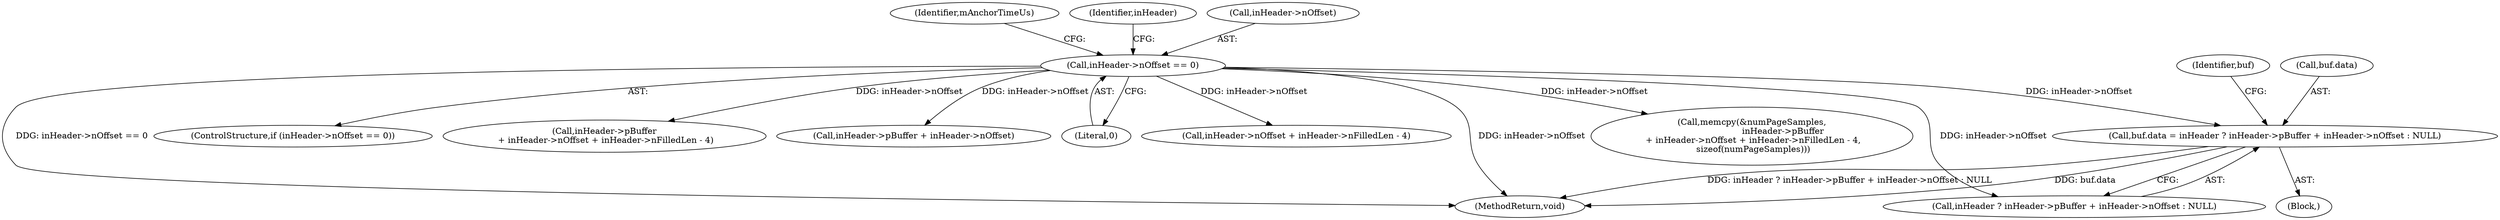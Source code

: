 digraph "0_Android_4e32001e4196f39ddd0b86686ae0231c8f5ed944_0@integer" {
"1000352" [label="(Call,buf.data = inHeader ? inHeader->pBuffer + inHeader->nOffset : NULL)"];
"1000323" [label="(Call,inHeader->nOffset == 0)"];
"1000368" [label="(Identifier,buf)"];
"1000588" [label="(MethodReturn,void)"];
"1000330" [label="(Identifier,mAnchorTimeUs)"];
"1000304" [label="(Call,memcpy(&numPageSamples,\n                       inHeader->pBuffer\n + inHeader->nOffset + inHeader->nFilledLen - 4,\n sizeof(numPageSamples)))"];
"1000353" [label="(Call,buf.data)"];
"1000356" [label="(Call,inHeader ? inHeader->pBuffer + inHeader->nOffset : NULL)"];
"1000322" [label="(ControlStructure,if (inHeader->nOffset == 0))"];
"1000307" [label="(Call,inHeader->pBuffer\n + inHeader->nOffset + inHeader->nFilledLen - 4)"];
"1000358" [label="(Call,inHeader->pBuffer + inHeader->nOffset)"];
"1000323" [label="(Call,inHeader->nOffset == 0)"];
"1000352" [label="(Call,buf.data = inHeader ? inHeader->pBuffer + inHeader->nOffset : NULL)"];
"1000240" [label="(Block,)"];
"1000327" [label="(Literal,0)"];
"1000339" [label="(Identifier,inHeader)"];
"1000311" [label="(Call,inHeader->nOffset + inHeader->nFilledLen - 4)"];
"1000324" [label="(Call,inHeader->nOffset)"];
"1000352" -> "1000240"  [label="AST: "];
"1000352" -> "1000356"  [label="CFG: "];
"1000353" -> "1000352"  [label="AST: "];
"1000356" -> "1000352"  [label="AST: "];
"1000368" -> "1000352"  [label="CFG: "];
"1000352" -> "1000588"  [label="DDG: inHeader ? inHeader->pBuffer + inHeader->nOffset : NULL"];
"1000352" -> "1000588"  [label="DDG: buf.data"];
"1000323" -> "1000352"  [label="DDG: inHeader->nOffset"];
"1000323" -> "1000322"  [label="AST: "];
"1000323" -> "1000327"  [label="CFG: "];
"1000324" -> "1000323"  [label="AST: "];
"1000327" -> "1000323"  [label="AST: "];
"1000330" -> "1000323"  [label="CFG: "];
"1000339" -> "1000323"  [label="CFG: "];
"1000323" -> "1000588"  [label="DDG: inHeader->nOffset"];
"1000323" -> "1000588"  [label="DDG: inHeader->nOffset == 0"];
"1000323" -> "1000304"  [label="DDG: inHeader->nOffset"];
"1000323" -> "1000307"  [label="DDG: inHeader->nOffset"];
"1000323" -> "1000311"  [label="DDG: inHeader->nOffset"];
"1000323" -> "1000356"  [label="DDG: inHeader->nOffset"];
"1000323" -> "1000358"  [label="DDG: inHeader->nOffset"];
}
